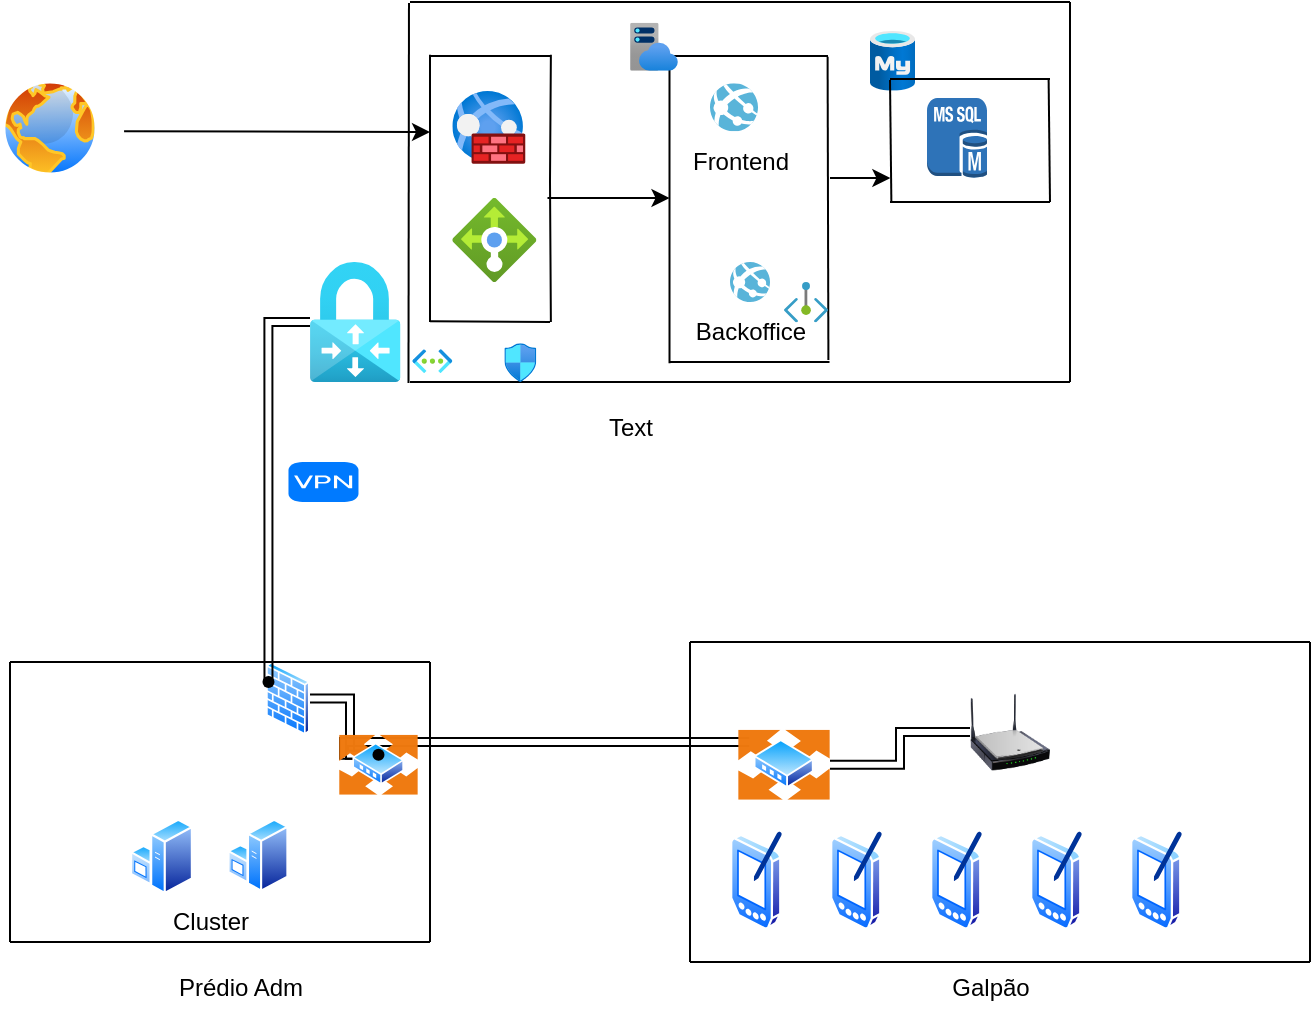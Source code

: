 <mxfile version="24.2.3" type="device">
  <diagram name="Página-1" id="ERkhMEmfL_ZBwqkAJkpp">
    <mxGraphModel dx="1290" dy="522" grid="1" gridSize="10" guides="1" tooltips="1" connect="1" arrows="1" fold="1" page="1" pageScale="1" pageWidth="827" pageHeight="1169" math="0" shadow="0">
      <root>
        <mxCell id="0" />
        <mxCell id="1" parent="0" />
        <mxCell id="R2l4qmwrGojXDF6G0puY-67" value="" style="edgeStyle=orthogonalEdgeStyle;rounded=0;orthogonalLoop=1;jettySize=auto;html=1;shape=link;" parent="1" source="R2l4qmwrGojXDF6G0puY-3" target="R2l4qmwrGojXDF6G0puY-66" edge="1">
          <mxGeometry relative="1" as="geometry" />
        </mxCell>
        <mxCell id="R2l4qmwrGojXDF6G0puY-3" value="" style="image;aspect=fixed;perimeter=ellipsePerimeter;html=1;align=center;shadow=0;dashed=0;spacingTop=3;image=img/lib/active_directory/firewall.svg;" parent="1" vertex="1">
          <mxGeometry x="247.8" y="340.02" width="22.2" height="36.39" as="geometry" />
        </mxCell>
        <mxCell id="R2l4qmwrGojXDF6G0puY-4" value="" style="image;aspect=fixed;perimeter=ellipsePerimeter;html=1;align=center;shadow=0;dashed=0;spacingTop=3;image=img/lib/active_directory/pda.svg;" parent="1" vertex="1">
          <mxGeometry x="630" y="423.71" width="27" height="50" as="geometry" />
        </mxCell>
        <mxCell id="R2l4qmwrGojXDF6G0puY-6" value="" style="image;aspect=fixed;perimeter=ellipsePerimeter;html=1;align=center;shadow=0;dashed=0;spacingTop=3;image=img/lib/active_directory/windows_server.svg;" parent="1" vertex="1">
          <mxGeometry x="180" y="418.0" width="31.5" height="38.42" as="geometry" />
        </mxCell>
        <mxCell id="R2l4qmwrGojXDF6G0puY-7" value="" style="image;aspect=fixed;perimeter=ellipsePerimeter;html=1;align=center;shadow=0;dashed=0;spacingTop=3;image=img/lib/active_directory/windows_server.svg;" parent="1" vertex="1">
          <mxGeometry x="228.74" y="418.0" width="30.5" height="37.2" as="geometry" />
        </mxCell>
        <mxCell id="R2l4qmwrGojXDF6G0puY-15" value="" style="endArrow=none;html=1;rounded=0;" parent="1" edge="1">
          <mxGeometry width="50" height="50" relative="1" as="geometry">
            <mxPoint x="330" y="480" as="sourcePoint" />
            <mxPoint x="330" y="340" as="targetPoint" />
          </mxGeometry>
        </mxCell>
        <mxCell id="R2l4qmwrGojXDF6G0puY-18" value="" style="endArrow=none;html=1;rounded=0;" parent="1" edge="1">
          <mxGeometry width="50" height="50" relative="1" as="geometry">
            <mxPoint x="120" y="480" as="sourcePoint" />
            <mxPoint x="330" y="480" as="targetPoint" />
            <Array as="points" />
          </mxGeometry>
        </mxCell>
        <mxCell id="R2l4qmwrGojXDF6G0puY-21" value="" style="endArrow=none;html=1;rounded=0;" parent="1" edge="1">
          <mxGeometry width="50" height="50" relative="1" as="geometry">
            <mxPoint x="120" y="480.02" as="sourcePoint" />
            <mxPoint x="120" y="340.02" as="targetPoint" />
          </mxGeometry>
        </mxCell>
        <mxCell id="R2l4qmwrGojXDF6G0puY-27" value="" style="endArrow=none;html=1;rounded=0;" parent="1" edge="1">
          <mxGeometry width="50" height="50" relative="1" as="geometry">
            <mxPoint x="460" y="330" as="sourcePoint" />
            <mxPoint x="770" y="330" as="targetPoint" />
            <Array as="points" />
          </mxGeometry>
        </mxCell>
        <mxCell id="R2l4qmwrGojXDF6G0puY-28" value="" style="endArrow=none;html=1;rounded=0;" parent="1" edge="1">
          <mxGeometry width="50" height="50" relative="1" as="geometry">
            <mxPoint x="770" y="490" as="sourcePoint" />
            <mxPoint x="770" y="330" as="targetPoint" />
          </mxGeometry>
        </mxCell>
        <mxCell id="R2l4qmwrGojXDF6G0puY-29" value="" style="endArrow=none;html=1;rounded=0;" parent="1" edge="1">
          <mxGeometry width="50" height="50" relative="1" as="geometry">
            <mxPoint x="460" y="490" as="sourcePoint" />
            <mxPoint x="770" y="490" as="targetPoint" />
            <Array as="points" />
          </mxGeometry>
        </mxCell>
        <mxCell id="R2l4qmwrGojXDF6G0puY-30" value="" style="endArrow=none;html=1;rounded=0;" parent="1" edge="1">
          <mxGeometry width="50" height="50" relative="1" as="geometry">
            <mxPoint x="460" y="490" as="sourcePoint" />
            <mxPoint x="460" y="340" as="targetPoint" />
            <Array as="points">
              <mxPoint x="460" y="330" />
            </Array>
          </mxGeometry>
        </mxCell>
        <mxCell id="R2l4qmwrGojXDF6G0puY-40" value="" style="image;html=1;image=img/lib/clip_art/networking/Wireless_Router_N_128x128.png" parent="1" vertex="1">
          <mxGeometry x="600" y="345" width="40" height="60" as="geometry" />
        </mxCell>
        <mxCell id="R2l4qmwrGojXDF6G0puY-43" value="" style="image;aspect=fixed;perimeter=ellipsePerimeter;html=1;align=center;shadow=0;dashed=0;spacingTop=3;image=img/lib/active_directory/pda.svg;" parent="1" vertex="1">
          <mxGeometry x="580" y="423.71" width="27" height="50" as="geometry" />
        </mxCell>
        <mxCell id="R2l4qmwrGojXDF6G0puY-44" value="" style="image;aspect=fixed;perimeter=ellipsePerimeter;html=1;align=center;shadow=0;dashed=0;spacingTop=3;image=img/lib/active_directory/pda.svg;" parent="1" vertex="1">
          <mxGeometry x="530" y="423.71" width="27" height="50" as="geometry" />
        </mxCell>
        <mxCell id="R2l4qmwrGojXDF6G0puY-45" value="" style="image;aspect=fixed;perimeter=ellipsePerimeter;html=1;align=center;shadow=0;dashed=0;spacingTop=3;image=img/lib/active_directory/pda.svg;" parent="1" vertex="1">
          <mxGeometry x="480" y="423.71" width="27" height="50" as="geometry" />
        </mxCell>
        <mxCell id="R2l4qmwrGojXDF6G0puY-52" value="" style="endArrow=none;html=1;rounded=0;" parent="1" edge="1">
          <mxGeometry width="50" height="50" relative="1" as="geometry">
            <mxPoint x="120" y="340" as="sourcePoint" />
            <mxPoint x="330" y="340" as="targetPoint" />
            <Array as="points" />
          </mxGeometry>
        </mxCell>
        <mxCell id="R2l4qmwrGojXDF6G0puY-53" value="Prédio Adm" style="text;html=1;align=center;verticalAlign=middle;resizable=0;points=[];autosize=1;strokeColor=none;fillColor=none;" parent="1" vertex="1">
          <mxGeometry x="190" y="488" width="90" height="30" as="geometry" />
        </mxCell>
        <mxCell id="R2l4qmwrGojXDF6G0puY-54" value="Galpão" style="text;html=1;align=center;verticalAlign=middle;resizable=0;points=[];autosize=1;strokeColor=none;fillColor=none;" parent="1" vertex="1">
          <mxGeometry x="580" y="488" width="60" height="30" as="geometry" />
        </mxCell>
        <mxCell id="R2l4qmwrGojXDF6G0puY-60" value="" style="edgeStyle=orthogonalEdgeStyle;rounded=0;orthogonalLoop=1;jettySize=auto;html=1;shape=link;exitX=0.917;exitY=0.744;exitDx=0;exitDy=0;exitPerimeter=0;" parent="1" source="R2l4qmwrGojXDF6G0puY-66" target="R2l4qmwrGojXDF6G0puY-58" edge="1">
          <mxGeometry relative="1" as="geometry">
            <Array as="points">
              <mxPoint x="287" y="386" />
              <mxPoint x="287" y="380" />
            </Array>
          </mxGeometry>
        </mxCell>
        <mxCell id="R2l4qmwrGojXDF6G0puY-55" value="" style="image;aspect=fixed;perimeter=ellipsePerimeter;html=1;align=center;shadow=0;dashed=0;spacingTop=3;image=img/lib/active_directory/router.svg;" parent="1" vertex="1">
          <mxGeometry x="270" y="376.41" width="68.47" height="30" as="geometry" />
        </mxCell>
        <mxCell id="R2l4qmwrGojXDF6G0puY-57" value="" style="image;aspect=fixed;perimeter=ellipsePerimeter;html=1;align=center;shadow=0;dashed=0;spacingTop=3;image=img/lib/active_directory/pda.svg;" parent="1" vertex="1">
          <mxGeometry x="680" y="423.71" width="27" height="50" as="geometry" />
        </mxCell>
        <mxCell id="R2l4qmwrGojXDF6G0puY-64" value="" style="edgeStyle=orthogonalEdgeStyle;rounded=0;orthogonalLoop=1;jettySize=auto;html=1;shape=link;" parent="1" source="R2l4qmwrGojXDF6G0puY-58" target="R2l4qmwrGojXDF6G0puY-40" edge="1">
          <mxGeometry relative="1" as="geometry" />
        </mxCell>
        <mxCell id="R2l4qmwrGojXDF6G0puY-58" value="" style="image;aspect=fixed;perimeter=ellipsePerimeter;html=1;align=center;shadow=0;dashed=0;spacingTop=3;image=img/lib/active_directory/router.svg;" parent="1" vertex="1">
          <mxGeometry x="484" y="373.93" width="46" height="34.96" as="geometry" />
        </mxCell>
        <mxCell id="R2l4qmwrGojXDF6G0puY-66" value="" style="shape=waypoint;sketch=0;size=6;pointerEvents=1;points=[];fillColor=default;resizable=0;rotatable=0;perimeter=centerPerimeter;snapToPoint=1;verticalAlign=top;labelBackgroundColor=default;shadow=0;dashed=0;spacingTop=3;" parent="1" vertex="1">
          <mxGeometry x="294.24" y="376.405" width="20" height="20" as="geometry" />
        </mxCell>
        <mxCell id="R2l4qmwrGojXDF6G0puY-91" value="" style="html=1;strokeWidth=1;shadow=0;dashed=0;shape=mxgraph.ios7.misc.vpn;fillColor=#007AFF;strokeColor=none;buttonText=;strokeColor2=#222222;fontColor=#222222;fontSize=8;verticalLabelPosition=bottom;verticalAlign=top;align=center;sketch=0;" parent="1" vertex="1">
          <mxGeometry x="259.24" y="240" width="35" height="20" as="geometry" />
        </mxCell>
        <mxCell id="R2l4qmwrGojXDF6G0puY-100" value="" style="image;aspect=fixed;html=1;points=[];align=center;fontSize=12;image=img/lib/azure2/databases/Azure_Database_MySQL_Server.svg;" parent="1" vertex="1">
          <mxGeometry x="550" y="24.38" width="22.5" height="30" as="geometry" />
        </mxCell>
        <mxCell id="R2l4qmwrGojXDF6G0puY-101" value="" style="endArrow=none;html=1;rounded=0;" parent="1" edge="1">
          <mxGeometry width="50" height="50" relative="1" as="geometry">
            <mxPoint x="320" y="10" as="sourcePoint" />
            <mxPoint x="650" y="10" as="targetPoint" />
            <Array as="points" />
          </mxGeometry>
        </mxCell>
        <mxCell id="R2l4qmwrGojXDF6G0puY-102" value="" style="endArrow=none;html=1;rounded=0;" parent="1" edge="1">
          <mxGeometry width="50" height="50" relative="1" as="geometry">
            <mxPoint x="319.24" y="200.52" as="sourcePoint" />
            <mxPoint x="319.49" y="10.52" as="targetPoint" />
          </mxGeometry>
        </mxCell>
        <mxCell id="R2l4qmwrGojXDF6G0puY-103" value="" style="image;aspect=fixed;html=1;points=[];align=center;fontSize=12;image=img/lib/azure2/networking/Web_Application_Firewall_Policies_WAF.svg;" parent="1" vertex="1">
          <mxGeometry x="341.17" y="54.38" width="36.59" height="36.59" as="geometry" />
        </mxCell>
        <mxCell id="R2l4qmwrGojXDF6G0puY-106" value="" style="image;sketch=0;aspect=fixed;html=1;points=[];align=center;fontSize=12;image=img/lib/mscae/App_Services.svg;" parent="1" vertex="1">
          <mxGeometry x="470" y="50.67" width="24" height="24" as="geometry" />
        </mxCell>
        <mxCell id="R2l4qmwrGojXDF6G0puY-107" value="" style="endArrow=none;html=1;rounded=0;" parent="1" edge="1">
          <mxGeometry width="50" height="50" relative="1" as="geometry">
            <mxPoint x="650" y="200" as="sourcePoint" />
            <mxPoint x="650" y="10" as="targetPoint" />
          </mxGeometry>
        </mxCell>
        <mxCell id="R2l4qmwrGojXDF6G0puY-108" value="" style="endArrow=none;html=1;rounded=0;" parent="1" edge="1">
          <mxGeometry width="50" height="50" relative="1" as="geometry">
            <mxPoint x="320" y="200" as="sourcePoint" />
            <mxPoint x="650" y="200" as="targetPoint" />
            <Array as="points" />
          </mxGeometry>
        </mxCell>
        <mxCell id="R2l4qmwrGojXDF6G0puY-127" value="" style="edgeStyle=orthogonalEdgeStyle;rounded=0;orthogonalLoop=1;jettySize=auto;html=1;shape=link;" parent="1" source="R2l4qmwrGojXDF6G0puY-116" target="R2l4qmwrGojXDF6G0puY-126" edge="1">
          <mxGeometry relative="1" as="geometry" />
        </mxCell>
        <mxCell id="R2l4qmwrGojXDF6G0puY-116" value="" style="image;aspect=fixed;html=1;points=[];align=center;fontSize=12;image=img/lib/azure2/networking/Virtual_Network_Gateways.svg;" parent="1" vertex="1">
          <mxGeometry x="270" y="140" width="45.22" height="60" as="geometry" />
        </mxCell>
        <mxCell id="R2l4qmwrGojXDF6G0puY-117" value="" style="image;sketch=0;aspect=fixed;html=1;points=[];align=center;fontSize=12;image=img/lib/mscae/App_Services.svg;" parent="1" vertex="1">
          <mxGeometry x="480" y="140" width="20" height="20" as="geometry" />
        </mxCell>
        <mxCell id="R2l4qmwrGojXDF6G0puY-118" value="" style="image;aspect=fixed;html=1;points=[];align=center;fontSize=12;image=img/lib/azure2/networking/Virtual_Networks.svg;" parent="1" vertex="1">
          <mxGeometry x="321.17" y="183.58" width="20" height="11.94" as="geometry" />
        </mxCell>
        <mxCell id="R2l4qmwrGojXDF6G0puY-119" value="Frontend" style="text;html=1;align=center;verticalAlign=middle;resizable=0;points=[];autosize=1;strokeColor=none;fillColor=none;" parent="1" vertex="1">
          <mxGeometry x="449.75" y="74.67" width="70" height="30" as="geometry" />
        </mxCell>
        <mxCell id="R2l4qmwrGojXDF6G0puY-120" value="Backoffice" style="text;html=1;align=center;verticalAlign=middle;resizable=0;points=[];autosize=1;strokeColor=none;fillColor=none;" parent="1" vertex="1">
          <mxGeometry x="450" y="160" width="80" height="30" as="geometry" />
        </mxCell>
        <mxCell id="R2l4qmwrGojXDF6G0puY-122" value="" style="endArrow=none;html=1;rounded=0;exitX=-0.003;exitY=1.02;exitDx=0;exitDy=0;exitPerimeter=0;" parent="1" source="R2l4qmwrGojXDF6G0puY-120" edge="1">
          <mxGeometry width="50" height="50" relative="1" as="geometry">
            <mxPoint x="450" y="110" as="sourcePoint" />
            <mxPoint x="449.75" y="37.33" as="targetPoint" />
            <Array as="points" />
          </mxGeometry>
        </mxCell>
        <mxCell id="R2l4qmwrGojXDF6G0puY-123" value="" style="endArrow=none;html=1;rounded=0;exitX=0.99;exitY=0.967;exitDx=0;exitDy=0;exitPerimeter=0;" parent="1" source="R2l4qmwrGojXDF6G0puY-120" edge="1">
          <mxGeometry width="50" height="50" relative="1" as="geometry">
            <mxPoint x="530" y="110" as="sourcePoint" />
            <mxPoint x="528.8" y="37.33" as="targetPoint" />
            <Array as="points" />
          </mxGeometry>
        </mxCell>
        <mxCell id="R2l4qmwrGojXDF6G0puY-124" value="" style="endArrow=none;html=1;rounded=0;" parent="1" edge="1">
          <mxGeometry width="50" height="50" relative="1" as="geometry">
            <mxPoint x="449" y="37" as="sourcePoint" />
            <mxPoint x="529" y="37" as="targetPoint" />
            <Array as="points" />
          </mxGeometry>
        </mxCell>
        <mxCell id="R2l4qmwrGojXDF6G0puY-125" value="" style="endArrow=none;html=1;rounded=0;" parent="1" edge="1">
          <mxGeometry width="50" height="50" relative="1" as="geometry">
            <mxPoint x="449.75" y="190" as="sourcePoint" />
            <mxPoint x="529.75" y="190" as="targetPoint" />
            <Array as="points" />
          </mxGeometry>
        </mxCell>
        <mxCell id="R2l4qmwrGojXDF6G0puY-126" value="" style="shape=waypoint;sketch=0;size=6;pointerEvents=1;points=[];fillColor=default;resizable=0;rotatable=0;perimeter=centerPerimeter;snapToPoint=1;verticalAlign=top;labelBackgroundColor=default;" parent="1" vertex="1">
          <mxGeometry x="239.24" y="340.02" width="20" height="20" as="geometry" />
        </mxCell>
        <mxCell id="R2l4qmwrGojXDF6G0puY-129" value="" style="endArrow=none;html=1;rounded=0;" parent="1" edge="1">
          <mxGeometry width="50" height="50" relative="1" as="geometry">
            <mxPoint x="560" y="48.5" as="sourcePoint" />
            <mxPoint x="640" y="48.5" as="targetPoint" />
            <Array as="points">
              <mxPoint x="601" y="48.5" />
            </Array>
          </mxGeometry>
        </mxCell>
        <mxCell id="R2l4qmwrGojXDF6G0puY-130" value="" style="endArrow=none;html=1;rounded=0;" parent="1" edge="1">
          <mxGeometry width="50" height="50" relative="1" as="geometry">
            <mxPoint x="560" y="110" as="sourcePoint" />
            <mxPoint x="640" y="110" as="targetPoint" />
            <Array as="points" />
          </mxGeometry>
        </mxCell>
        <mxCell id="R2l4qmwrGojXDF6G0puY-131" value="" style="endArrow=none;html=1;rounded=0;" parent="1" edge="1">
          <mxGeometry width="50" height="50" relative="1" as="geometry">
            <mxPoint x="640" y="110" as="sourcePoint" />
            <mxPoint x="639.31" y="48.67" as="targetPoint" />
            <Array as="points" />
          </mxGeometry>
        </mxCell>
        <mxCell id="R2l4qmwrGojXDF6G0puY-133" value="" style="endArrow=none;html=1;rounded=0;" parent="1" edge="1">
          <mxGeometry width="50" height="50" relative="1" as="geometry">
            <mxPoint x="560.69" y="110.33" as="sourcePoint" />
            <mxPoint x="560" y="49.0" as="targetPoint" />
            <Array as="points" />
          </mxGeometry>
        </mxCell>
        <mxCell id="R2l4qmwrGojXDF6G0puY-134" value="" style="endArrow=none;html=1;rounded=0;" parent="1" edge="1">
          <mxGeometry width="50" height="50" relative="1" as="geometry">
            <mxPoint x="330" y="170" as="sourcePoint" />
            <mxPoint x="330" y="36.33" as="targetPoint" />
            <Array as="points" />
          </mxGeometry>
        </mxCell>
        <mxCell id="R2l4qmwrGojXDF6G0puY-135" value="" style="endArrow=none;html=1;rounded=0;" parent="1" edge="1">
          <mxGeometry width="50" height="50" relative="1" as="geometry">
            <mxPoint x="330" y="37" as="sourcePoint" />
            <mxPoint x="390" y="37" as="targetPoint" />
            <Array as="points" />
          </mxGeometry>
        </mxCell>
        <mxCell id="R2l4qmwrGojXDF6G0puY-136" value="" style="endArrow=none;html=1;rounded=0;" parent="1" edge="1">
          <mxGeometry width="50" height="50" relative="1" as="geometry">
            <mxPoint x="330" y="169.67" as="sourcePoint" />
            <mxPoint x="390" y="170" as="targetPoint" />
            <Array as="points" />
          </mxGeometry>
        </mxCell>
        <mxCell id="R2l4qmwrGojXDF6G0puY-138" value="" style="endArrow=none;html=1;rounded=0;" parent="1" edge="1">
          <mxGeometry width="50" height="50" relative="1" as="geometry">
            <mxPoint x="390.44" y="170" as="sourcePoint" />
            <mxPoint x="390.44" y="36.33" as="targetPoint" />
            <Array as="points">
              <mxPoint x="390" y="100" />
            </Array>
          </mxGeometry>
        </mxCell>
        <mxCell id="R2l4qmwrGojXDF6G0puY-139" value="" style="image;aspect=fixed;html=1;points=[];align=center;fontSize=12;image=img/lib/azure2/networking/Load_Balancers.svg;" parent="1" vertex="1">
          <mxGeometry x="341.17" y="108" width="42" height="42" as="geometry" />
        </mxCell>
        <mxCell id="R2l4qmwrGojXDF6G0puY-141" value="" style="image;aspect=fixed;html=1;points=[];align=center;fontSize=12;image=img/lib/azure2/app_services/App_Service_Plans.svg;" parent="1" vertex="1">
          <mxGeometry x="430" y="20.38" width="24" height="24" as="geometry" />
        </mxCell>
        <mxCell id="R2l4qmwrGojXDF6G0puY-142" value="" style="endArrow=classic;html=1;rounded=0;" parent="1" edge="1">
          <mxGeometry width="50" height="50" relative="1" as="geometry">
            <mxPoint x="388.75" y="108" as="sourcePoint" />
            <mxPoint x="449.75" y="108" as="targetPoint" />
            <Array as="points">
              <mxPoint x="419.75" y="108" />
            </Array>
          </mxGeometry>
        </mxCell>
        <mxCell id="R2l4qmwrGojXDF6G0puY-143" value="" style="endArrow=classic;html=1;rounded=0;" parent="1" edge="1">
          <mxGeometry width="50" height="50" relative="1" as="geometry">
            <mxPoint x="177.04" y="74.67" as="sourcePoint" />
            <mxPoint x="330" y="75" as="targetPoint" />
            <Array as="points" />
          </mxGeometry>
        </mxCell>
        <mxCell id="R2l4qmwrGojXDF6G0puY-151" value="" style="image;aspect=fixed;perimeter=ellipsePerimeter;html=1;align=center;shadow=0;dashed=0;spacingTop=3;image=img/lib/active_directory/internet_globe.svg;" parent="1" vertex="1">
          <mxGeometry x="115" y="48" width="50" height="50" as="geometry" />
        </mxCell>
        <mxCell id="R2l4qmwrGojXDF6G0puY-152" value="" style="outlineConnect=0;dashed=0;verticalLabelPosition=bottom;verticalAlign=top;align=center;html=1;shape=mxgraph.aws3.ms_sql_instance;fillColor=#2E73B8;gradientColor=none;" parent="1" vertex="1">
          <mxGeometry x="578.5" y="58" width="30" height="40" as="geometry" />
        </mxCell>
        <mxCell id="R2l4qmwrGojXDF6G0puY-154" value="" style="image;aspect=fixed;html=1;points=[];align=center;fontSize=12;image=img/lib/azure2/networking/Network_Security_Groups.svg;" parent="1" vertex="1">
          <mxGeometry x="367.17" y="180.57" width="16" height="19.43" as="geometry" />
        </mxCell>
        <mxCell id="R2l4qmwrGojXDF6G0puY-156" value="" style="endArrow=classic;html=1;rounded=0;" parent="1" edge="1">
          <mxGeometry width="50" height="50" relative="1" as="geometry">
            <mxPoint x="530" y="98" as="sourcePoint" />
            <mxPoint x="560.19" y="98" as="targetPoint" />
            <Array as="points">
              <mxPoint x="530.19" y="98" />
            </Array>
          </mxGeometry>
        </mxCell>
        <mxCell id="R2l4qmwrGojXDF6G0puY-157" value="" style="image;aspect=fixed;html=1;points=[];align=center;fontSize=12;image=img/lib/azure2/networking/Private_Endpoint.svg;" parent="1" vertex="1">
          <mxGeometry x="507" y="150" width="22" height="20.17" as="geometry" />
        </mxCell>
        <mxCell id="XGv31-fTMy_KpRYZHeLI-1" value="Text" style="text;html=1;align=center;verticalAlign=middle;resizable=0;points=[];autosize=1;strokeColor=none;fillColor=none;" vertex="1" parent="1">
          <mxGeometry x="405" y="208" width="50" height="30" as="geometry" />
        </mxCell>
        <mxCell id="XGv31-fTMy_KpRYZHeLI-2" value="Cluster" style="text;html=1;align=center;verticalAlign=middle;resizable=0;points=[];autosize=1;strokeColor=none;fillColor=none;" vertex="1" parent="1">
          <mxGeometry x="190" y="455.2" width="60" height="30" as="geometry" />
        </mxCell>
      </root>
    </mxGraphModel>
  </diagram>
</mxfile>
